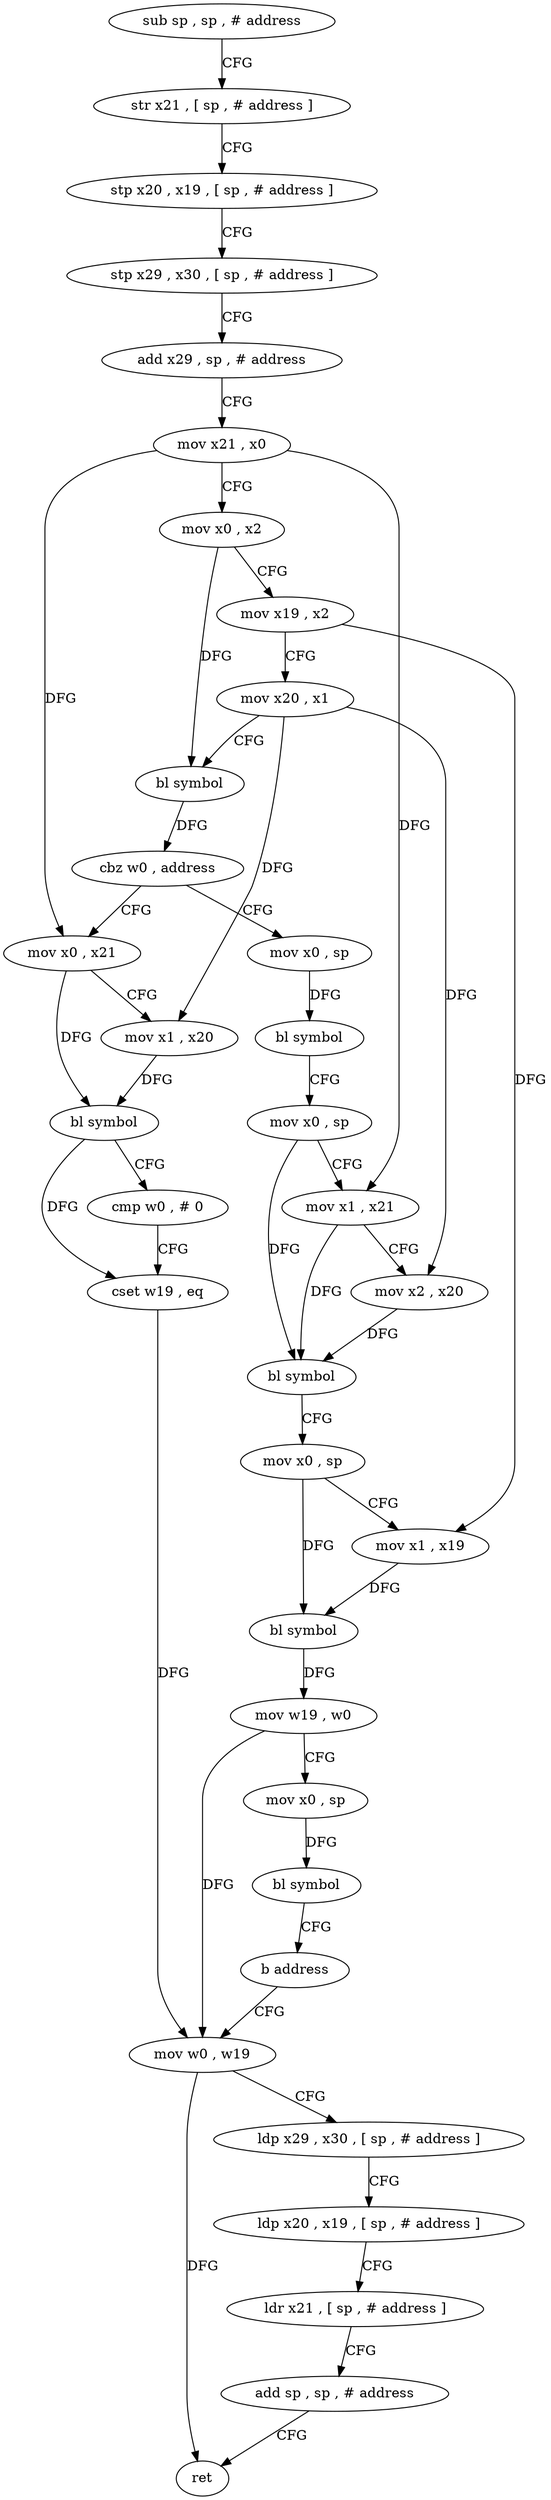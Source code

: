 digraph "func" {
"4227924" [label = "sub sp , sp , # address" ]
"4227928" [label = "str x21 , [ sp , # address ]" ]
"4227932" [label = "stp x20 , x19 , [ sp , # address ]" ]
"4227936" [label = "stp x29 , x30 , [ sp , # address ]" ]
"4227940" [label = "add x29 , sp , # address" ]
"4227944" [label = "mov x21 , x0" ]
"4227948" [label = "mov x0 , x2" ]
"4227952" [label = "mov x19 , x2" ]
"4227956" [label = "mov x20 , x1" ]
"4227960" [label = "bl symbol" ]
"4227964" [label = "cbz w0 , address" ]
"4228020" [label = "mov x0 , x21" ]
"4227968" [label = "mov x0 , sp" ]
"4228024" [label = "mov x1 , x20" ]
"4228028" [label = "bl symbol" ]
"4228032" [label = "cmp w0 , # 0" ]
"4228036" [label = "cset w19 , eq" ]
"4228040" [label = "mov w0 , w19" ]
"4227972" [label = "bl symbol" ]
"4227976" [label = "mov x0 , sp" ]
"4227980" [label = "mov x1 , x21" ]
"4227984" [label = "mov x2 , x20" ]
"4227988" [label = "bl symbol" ]
"4227992" [label = "mov x0 , sp" ]
"4227996" [label = "mov x1 , x19" ]
"4228000" [label = "bl symbol" ]
"4228004" [label = "mov w19 , w0" ]
"4228008" [label = "mov x0 , sp" ]
"4228012" [label = "bl symbol" ]
"4228016" [label = "b address" ]
"4228044" [label = "ldp x29 , x30 , [ sp , # address ]" ]
"4228048" [label = "ldp x20 , x19 , [ sp , # address ]" ]
"4228052" [label = "ldr x21 , [ sp , # address ]" ]
"4228056" [label = "add sp , sp , # address" ]
"4228060" [label = "ret" ]
"4227924" -> "4227928" [ label = "CFG" ]
"4227928" -> "4227932" [ label = "CFG" ]
"4227932" -> "4227936" [ label = "CFG" ]
"4227936" -> "4227940" [ label = "CFG" ]
"4227940" -> "4227944" [ label = "CFG" ]
"4227944" -> "4227948" [ label = "CFG" ]
"4227944" -> "4228020" [ label = "DFG" ]
"4227944" -> "4227980" [ label = "DFG" ]
"4227948" -> "4227952" [ label = "CFG" ]
"4227948" -> "4227960" [ label = "DFG" ]
"4227952" -> "4227956" [ label = "CFG" ]
"4227952" -> "4227996" [ label = "DFG" ]
"4227956" -> "4227960" [ label = "CFG" ]
"4227956" -> "4228024" [ label = "DFG" ]
"4227956" -> "4227984" [ label = "DFG" ]
"4227960" -> "4227964" [ label = "DFG" ]
"4227964" -> "4228020" [ label = "CFG" ]
"4227964" -> "4227968" [ label = "CFG" ]
"4228020" -> "4228024" [ label = "CFG" ]
"4228020" -> "4228028" [ label = "DFG" ]
"4227968" -> "4227972" [ label = "DFG" ]
"4228024" -> "4228028" [ label = "DFG" ]
"4228028" -> "4228032" [ label = "CFG" ]
"4228028" -> "4228036" [ label = "DFG" ]
"4228032" -> "4228036" [ label = "CFG" ]
"4228036" -> "4228040" [ label = "DFG" ]
"4228040" -> "4228044" [ label = "CFG" ]
"4228040" -> "4228060" [ label = "DFG" ]
"4227972" -> "4227976" [ label = "CFG" ]
"4227976" -> "4227980" [ label = "CFG" ]
"4227976" -> "4227988" [ label = "DFG" ]
"4227980" -> "4227984" [ label = "CFG" ]
"4227980" -> "4227988" [ label = "DFG" ]
"4227984" -> "4227988" [ label = "DFG" ]
"4227988" -> "4227992" [ label = "CFG" ]
"4227992" -> "4227996" [ label = "CFG" ]
"4227992" -> "4228000" [ label = "DFG" ]
"4227996" -> "4228000" [ label = "DFG" ]
"4228000" -> "4228004" [ label = "DFG" ]
"4228004" -> "4228008" [ label = "CFG" ]
"4228004" -> "4228040" [ label = "DFG" ]
"4228008" -> "4228012" [ label = "DFG" ]
"4228012" -> "4228016" [ label = "CFG" ]
"4228016" -> "4228040" [ label = "CFG" ]
"4228044" -> "4228048" [ label = "CFG" ]
"4228048" -> "4228052" [ label = "CFG" ]
"4228052" -> "4228056" [ label = "CFG" ]
"4228056" -> "4228060" [ label = "CFG" ]
}
